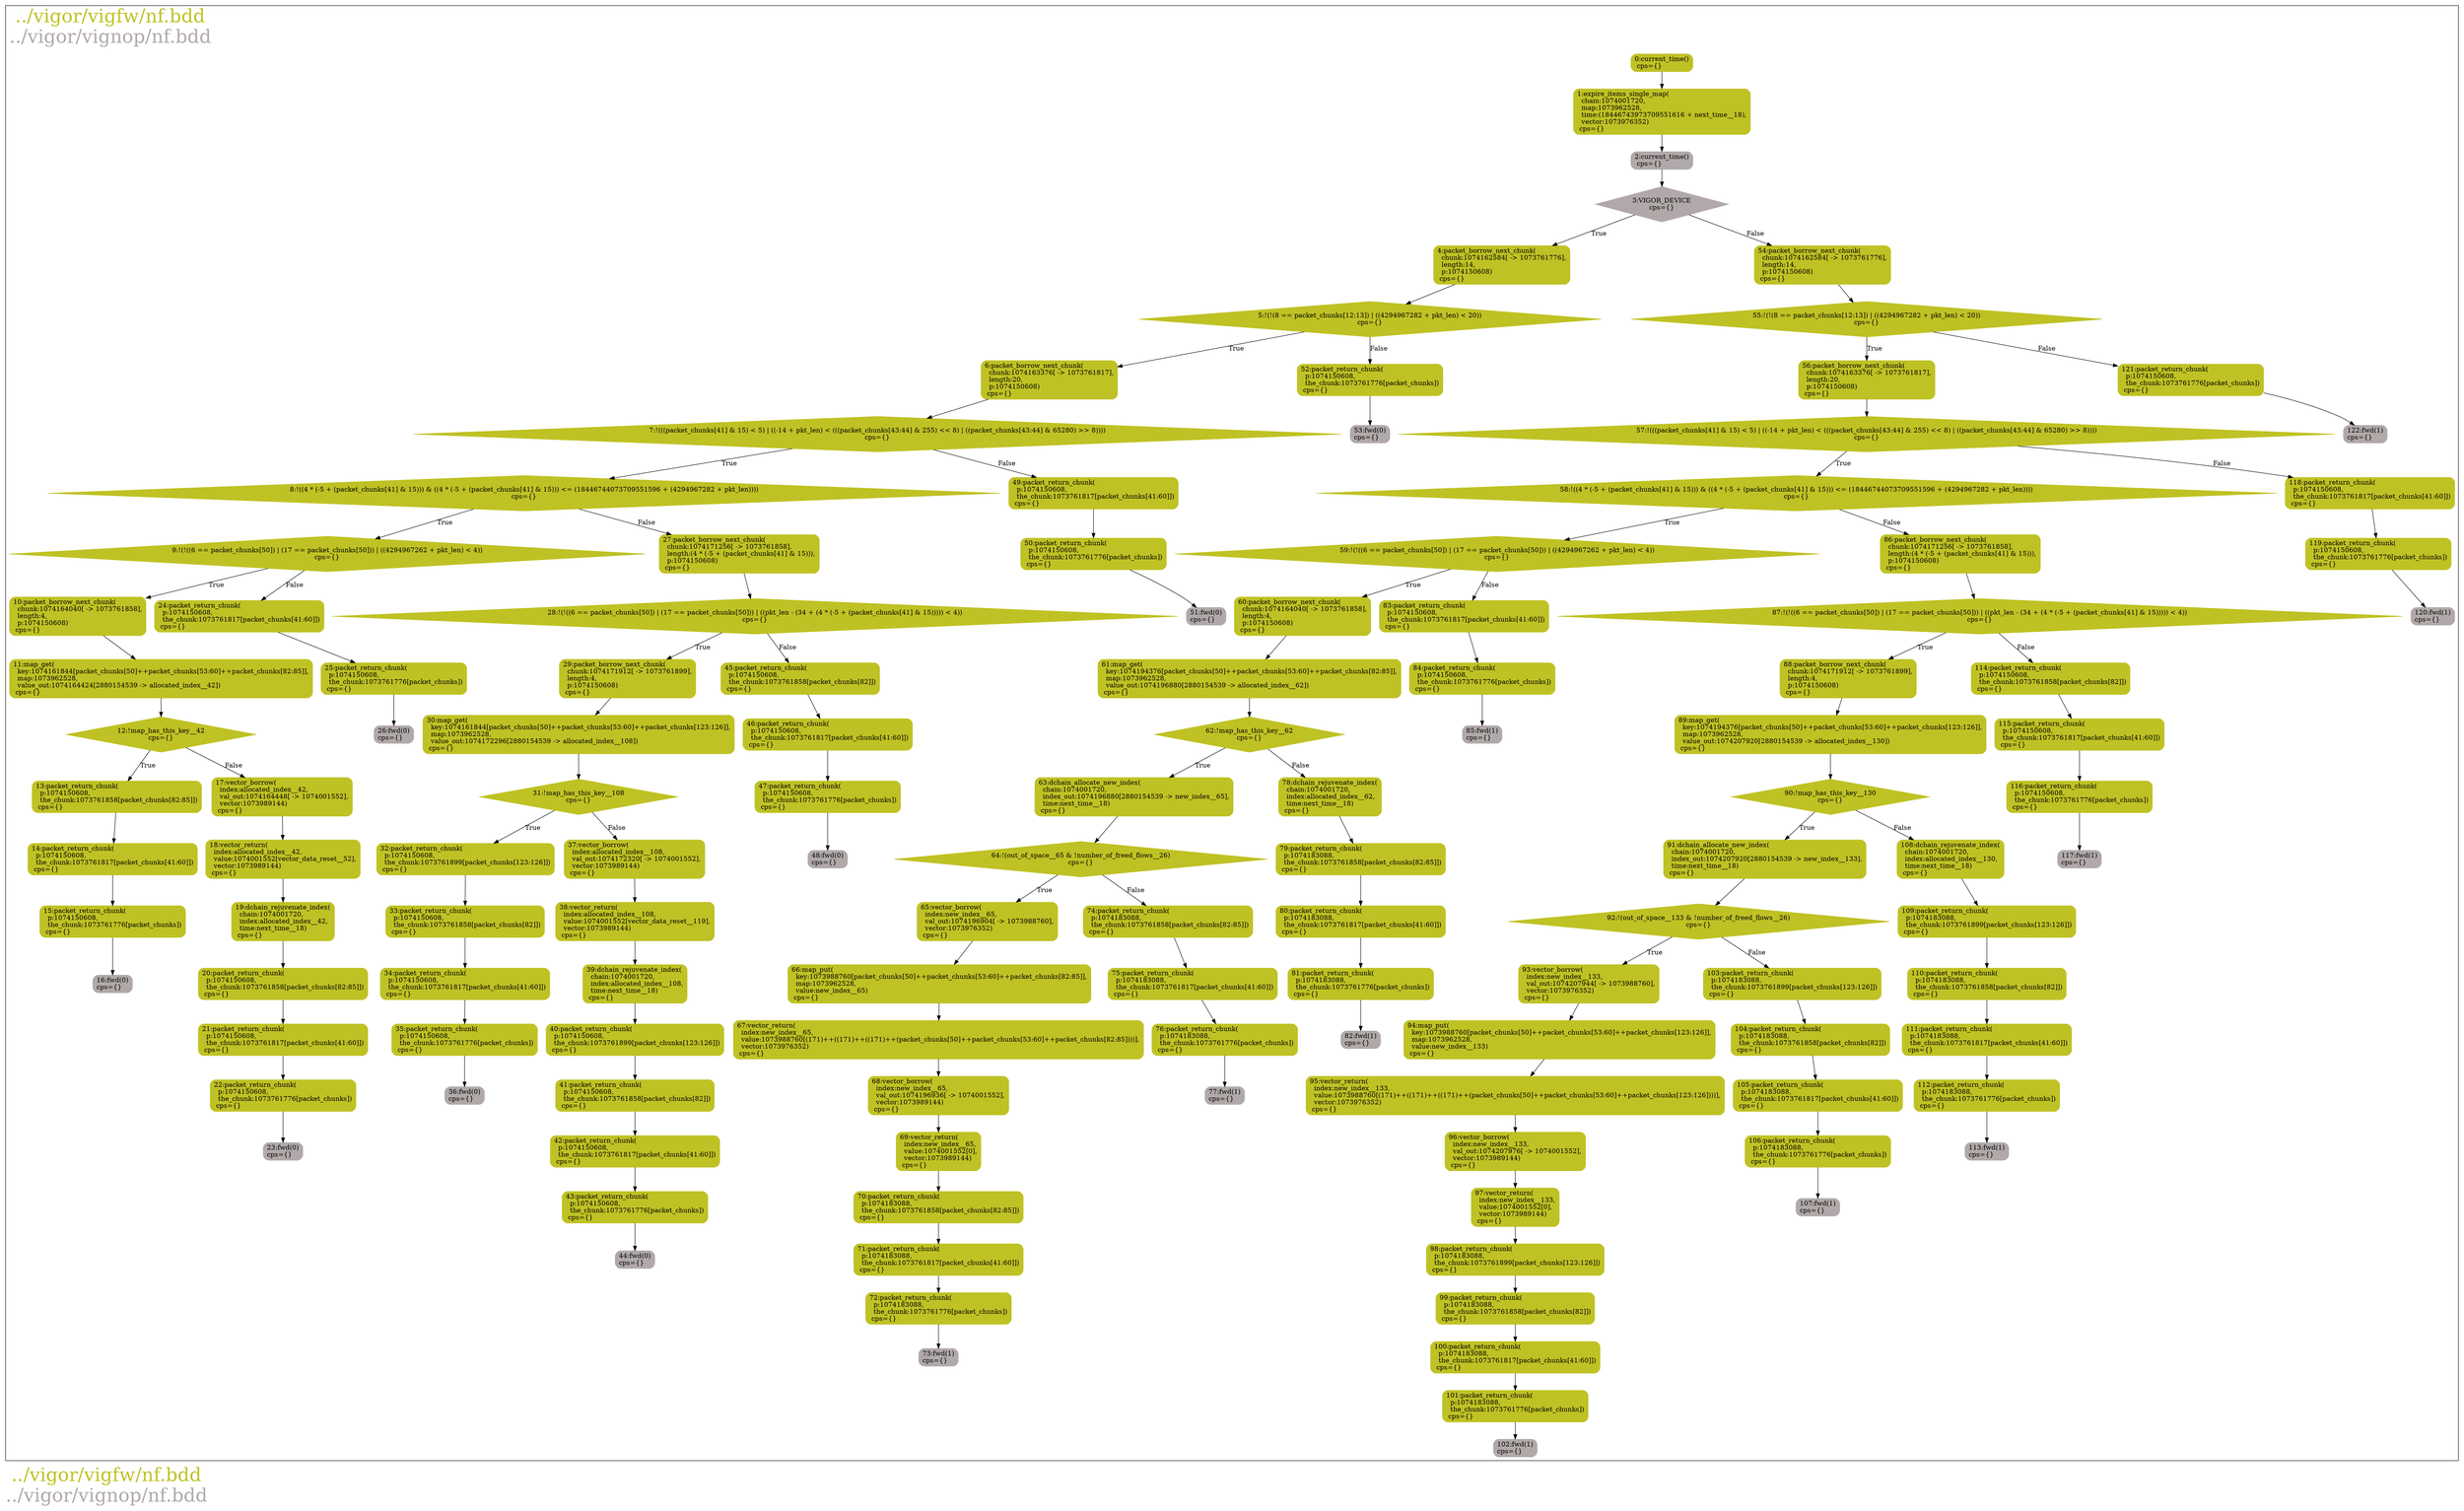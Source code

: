 digraph mygraph {
	label = <<font point-size='40' color='#bfc224'>../vigor/vigfw/nf.bdd</font><br/><font point-size='40' color='#b1a9a9'>../vigor/vignop/nf.bdd</font>>
	labeljust=left;
	node [shape=box style=rounded border=0];
	subgraph clusterprocess {
		node [style="rounded,filled",color=white];
		16 [label="16:fwd(0)\lcps={}\l", color="#b1a9a9"];
		15 [label="15:packet_return_chunk(\l  p:1074150608,\l  the_chunk:1073761776[packet_chunks])\l cps={}\l", color="#bfc224"];
		15 -> 16;
		14 [label="14:packet_return_chunk(\l  p:1074150608,\l  the_chunk:1073761817[packet_chunks[41:60]])\l cps={}\l", color="#bfc224"];
		14 -> 15;
		13 [label="13:packet_return_chunk(\l  p:1074150608,\l  the_chunk:1073761858[packet_chunks[82:85]])\l cps={}\l", color="#bfc224"];
		13 -> 14;
		23 [label="23:fwd(0)\lcps={}\l", color="#b1a9a9"];
		22 [label="22:packet_return_chunk(\l  p:1074150608,\l  the_chunk:1073761776[packet_chunks])\l cps={}\l", color="#bfc224"];
		22 -> 23;
		21 [label="21:packet_return_chunk(\l  p:1074150608,\l  the_chunk:1073761817[packet_chunks[41:60]])\l cps={}\l", color="#bfc224"];
		21 -> 22;
		20 [label="20:packet_return_chunk(\l  p:1074150608,\l  the_chunk:1073761858[packet_chunks[82:85]])\l cps={}\l", color="#bfc224"];
		20 -> 21;
		19 [label="19:dchain_rejuvenate_index(\l  chain:1074001720,\l  index:allocated_index__42,\l  time:next_time__18)\l cps={}\l", color="#bfc224"];
		19 -> 20;
		18 [label="18:vector_return(\l  index:allocated_index__42,\l  value:1074001552[vector_data_reset__52],\l  vector:1073989144)\l cps={}\l", color="#bfc224"];
		18 -> 19;
		17 [label="17:vector_borrow(\l  index:allocated_index__42,\l  val_out:1074164448[ -> 1074001552],\l  vector:1073989144)\l cps={}\l", color="#bfc224"];
		17 -> 18;
		12 [shape=Mdiamond, label="12:!map_has_this_key__42\ncps={}", color="#bfc224"];
		12 -> 13 [label="True"];
		12 -> 17 [label="False"];
		11 [label="11:map_get(\l  key:1074161844[packet_chunks[50]++packet_chunks[53:60]++packet_chunks[82:85]],\l  map:1073962528,\l  value_out:1074164424[2880154539 -> allocated_index__42])\l cps={}\l", color="#bfc224"];
		11 -> 12;
		10 [label="10:packet_borrow_next_chunk(\l  chunk:1074164040[ -> 1073761858],\l  length:4,\l  p:1074150608)\l cps={}\l", color="#bfc224"];
		10 -> 11;
		26 [label="26:fwd(0)\lcps={}\l", color="#b1a9a9"];
		25 [label="25:packet_return_chunk(\l  p:1074150608,\l  the_chunk:1073761776[packet_chunks])\l cps={}\l", color="#bfc224"];
		25 -> 26;
		24 [label="24:packet_return_chunk(\l  p:1074150608,\l  the_chunk:1073761817[packet_chunks[41:60]])\l cps={}\l", color="#bfc224"];
		24 -> 25;
		9 [shape=Mdiamond, label="9:!(!((6 == packet_chunks[50]) | (17 == packet_chunks[50])) | ((4294967262 + pkt_len) < 4))\ncps={}", color="#bfc224"];
		9 -> 10 [label="True"];
		9 -> 24 [label="False"];
		36 [label="36:fwd(0)\lcps={}\l", color="#b1a9a9"];
		35 [label="35:packet_return_chunk(\l  p:1074150608,\l  the_chunk:1073761776[packet_chunks])\l cps={}\l", color="#bfc224"];
		35 -> 36;
		34 [label="34:packet_return_chunk(\l  p:1074150608,\l  the_chunk:1073761817[packet_chunks[41:60]])\l cps={}\l", color="#bfc224"];
		34 -> 35;
		33 [label="33:packet_return_chunk(\l  p:1074150608,\l  the_chunk:1073761858[packet_chunks[82]])\l cps={}\l", color="#bfc224"];
		33 -> 34;
		32 [label="32:packet_return_chunk(\l  p:1074150608,\l  the_chunk:1073761899[packet_chunks[123:126]])\l cps={}\l", color="#bfc224"];
		32 -> 33;
		44 [label="44:fwd(0)\lcps={}\l", color="#b1a9a9"];
		43 [label="43:packet_return_chunk(\l  p:1074150608,\l  the_chunk:1073761776[packet_chunks])\l cps={}\l", color="#bfc224"];
		43 -> 44;
		42 [label="42:packet_return_chunk(\l  p:1074150608,\l  the_chunk:1073761817[packet_chunks[41:60]])\l cps={}\l", color="#bfc224"];
		42 -> 43;
		41 [label="41:packet_return_chunk(\l  p:1074150608,\l  the_chunk:1073761858[packet_chunks[82]])\l cps={}\l", color="#bfc224"];
		41 -> 42;
		40 [label="40:packet_return_chunk(\l  p:1074150608,\l  the_chunk:1073761899[packet_chunks[123:126]])\l cps={}\l", color="#bfc224"];
		40 -> 41;
		39 [label="39:dchain_rejuvenate_index(\l  chain:1074001720,\l  index:allocated_index__108,\l  time:next_time__18)\l cps={}\l", color="#bfc224"];
		39 -> 40;
		38 [label="38:vector_return(\l  index:allocated_index__108,\l  value:1074001552[vector_data_reset__119],\l  vector:1073989144)\l cps={}\l", color="#bfc224"];
		38 -> 39;
		37 [label="37:vector_borrow(\l  index:allocated_index__108,\l  val_out:1074172320[ -> 1074001552],\l  vector:1073989144)\l cps={}\l", color="#bfc224"];
		37 -> 38;
		31 [shape=Mdiamond, label="31:!map_has_this_key__108\ncps={}", color="#bfc224"];
		31 -> 32 [label="True"];
		31 -> 37 [label="False"];
		30 [label="30:map_get(\l  key:1074161844[packet_chunks[50]++packet_chunks[53:60]++packet_chunks[123:126]],\l  map:1073962528,\l  value_out:1074172296[2880154539 -> allocated_index__108])\l cps={}\l", color="#bfc224"];
		30 -> 31;
		29 [label="29:packet_borrow_next_chunk(\l  chunk:1074171912[ -> 1073761899],\l  length:4,\l  p:1074150608)\l cps={}\l", color="#bfc224"];
		29 -> 30;
		48 [label="48:fwd(0)\lcps={}\l", color="#b1a9a9"];
		47 [label="47:packet_return_chunk(\l  p:1074150608,\l  the_chunk:1073761776[packet_chunks])\l cps={}\l", color="#bfc224"];
		47 -> 48;
		46 [label="46:packet_return_chunk(\l  p:1074150608,\l  the_chunk:1073761817[packet_chunks[41:60]])\l cps={}\l", color="#bfc224"];
		46 -> 47;
		45 [label="45:packet_return_chunk(\l  p:1074150608,\l  the_chunk:1073761858[packet_chunks[82]])\l cps={}\l", color="#bfc224"];
		45 -> 46;
		28 [shape=Mdiamond, label="28:!(!((6 == packet_chunks[50]) | (17 == packet_chunks[50])) | ((pkt_len - (34 + (4 * (-5 + (packet_chunks[41] & 15))))) < 4))\ncps={}", color="#bfc224"];
		28 -> 29 [label="True"];
		28 -> 45 [label="False"];
		27 [label="27:packet_borrow_next_chunk(\l  chunk:1074171256[ -> 1073761858],\l  length:(4 * (-5 + (packet_chunks[41] & 15))),\l  p:1074150608)\l cps={}\l", color="#bfc224"];
		27 -> 28;
		8 [shape=Mdiamond, label="8:!((4 * (-5 + (packet_chunks[41] & 15))) & ((4 * (-5 + (packet_chunks[41] & 15))) <= (18446744073709551596 + (4294967282 + pkt_len))))\ncps={}", color="#bfc224"];
		8 -> 9 [label="True"];
		8 -> 27 [label="False"];
		51 [label="51:fwd(0)\lcps={}\l", color="#b1a9a9"];
		50 [label="50:packet_return_chunk(\l  p:1074150608,\l  the_chunk:1073761776[packet_chunks])\l cps={}\l", color="#bfc224"];
		50 -> 51;
		49 [label="49:packet_return_chunk(\l  p:1074150608,\l  the_chunk:1073761817[packet_chunks[41:60]])\l cps={}\l", color="#bfc224"];
		49 -> 50;
		7 [shape=Mdiamond, label="7:!(((packet_chunks[41] & 15) < 5) | ((-14 + pkt_len) < (((packet_chunks[43:44] & 255) << 8) | ((packet_chunks[43:44] & 65280) >> 8))))\ncps={}", color="#bfc224"];
		7 -> 8 [label="True"];
		7 -> 49 [label="False"];
		6 [label="6:packet_borrow_next_chunk(\l  chunk:1074163376[ -> 1073761817],\l  length:20,\l  p:1074150608)\l cps={}\l", color="#bfc224"];
		6 -> 7;
		53 [label="53:fwd(0)\lcps={}\l", color="#b1a9a9"];
		52 [label="52:packet_return_chunk(\l  p:1074150608,\l  the_chunk:1073761776[packet_chunks])\l cps={}\l", color="#bfc224"];
		52 -> 53;
		5 [shape=Mdiamond, label="5:!(!(8 == packet_chunks[12:13]) | ((4294967282 + pkt_len) < 20))\ncps={}", color="#bfc224"];
		5 -> 6 [label="True"];
		5 -> 52 [label="False"];
		4 [label="4:packet_borrow_next_chunk(\l  chunk:1074162584[ -> 1073761776],\l  length:14,\l  p:1074150608)\l cps={}\l", color="#bfc224"];
		4 -> 5;
		73 [label="73:fwd(1)\lcps={}\l", color="#b1a9a9"];
		72 [label="72:packet_return_chunk(\l  p:1074183088,\l  the_chunk:1073761776[packet_chunks])\l cps={}\l", color="#bfc224"];
		72 -> 73;
		71 [label="71:packet_return_chunk(\l  p:1074183088,\l  the_chunk:1073761817[packet_chunks[41:60]])\l cps={}\l", color="#bfc224"];
		71 -> 72;
		70 [label="70:packet_return_chunk(\l  p:1074183088,\l  the_chunk:1073761858[packet_chunks[82:85]])\l cps={}\l", color="#bfc224"];
		70 -> 71;
		69 [label="69:vector_return(\l  index:new_index__65,\l  value:1074001552[0],\l  vector:1073989144)\l cps={}\l", color="#bfc224"];
		69 -> 70;
		68 [label="68:vector_borrow(\l  index:new_index__65,\l  val_out:1074196936[ -> 1074001552],\l  vector:1073989144)\l cps={}\l", color="#bfc224"];
		68 -> 69;
		67 [label="67:vector_return(\l  index:new_index__65,\l  value:1073988760[(171)++((171)++((171)++(packet_chunks[50]++packet_chunks[53:60]++packet_chunks[82:85])))],\l  vector:1073976352)\l cps={}\l", color="#bfc224"];
		67 -> 68;
		66 [label="66:map_put(\l  key:1073988760[packet_chunks[50]++packet_chunks[53:60]++packet_chunks[82:85]],\l  map:1073962528,\l  value:new_index__65)\l cps={}\l", color="#bfc224"];
		66 -> 67;
		65 [label="65:vector_borrow(\l  index:new_index__65,\l  val_out:1074196904[ -> 1073988760],\l  vector:1073976352)\l cps={}\l", color="#bfc224"];
		65 -> 66;
		77 [label="77:fwd(1)\lcps={}\l", color="#b1a9a9"];
		76 [label="76:packet_return_chunk(\l  p:1074183088,\l  the_chunk:1073761776[packet_chunks])\l cps={}\l", color="#bfc224"];
		76 -> 77;
		75 [label="75:packet_return_chunk(\l  p:1074183088,\l  the_chunk:1073761817[packet_chunks[41:60]])\l cps={}\l", color="#bfc224"];
		75 -> 76;
		74 [label="74:packet_return_chunk(\l  p:1074183088,\l  the_chunk:1073761858[packet_chunks[82:85]])\l cps={}\l", color="#bfc224"];
		74 -> 75;
		64 [shape=Mdiamond, label="64:!(out_of_space__65 & !number_of_freed_flows__26)\ncps={}", color="#bfc224"];
		64 -> 65 [label="True"];
		64 -> 74 [label="False"];
		63 [label="63:dchain_allocate_new_index(\l  chain:1074001720,\l  index_out:1074196880[2880154539 -> new_index__65],\l  time:next_time__18)\l cps={}\l", color="#bfc224"];
		63 -> 64;
		82 [label="82:fwd(1)\lcps={}\l", color="#b1a9a9"];
		81 [label="81:packet_return_chunk(\l  p:1074183088,\l  the_chunk:1073761776[packet_chunks])\l cps={}\l", color="#bfc224"];
		81 -> 82;
		80 [label="80:packet_return_chunk(\l  p:1074183088,\l  the_chunk:1073761817[packet_chunks[41:60]])\l cps={}\l", color="#bfc224"];
		80 -> 81;
		79 [label="79:packet_return_chunk(\l  p:1074183088,\l  the_chunk:1073761858[packet_chunks[82:85]])\l cps={}\l", color="#bfc224"];
		79 -> 80;
		78 [label="78:dchain_rejuvenate_index(\l  chain:1074001720,\l  index:allocated_index__62,\l  time:next_time__18)\l cps={}\l", color="#bfc224"];
		78 -> 79;
		62 [shape=Mdiamond, label="62:!map_has_this_key__62\ncps={}", color="#bfc224"];
		62 -> 63 [label="True"];
		62 -> 78 [label="False"];
		61 [label="61:map_get(\l  key:1074194376[packet_chunks[50]++packet_chunks[53:60]++packet_chunks[82:85]],\l  map:1073962528,\l  value_out:1074196880[2880154539 -> allocated_index__62])\l cps={}\l", color="#bfc224"];
		61 -> 62;
		60 [label="60:packet_borrow_next_chunk(\l  chunk:1074164040[ -> 1073761858],\l  length:4,\l  p:1074150608)\l cps={}\l", color="#bfc224"];
		60 -> 61;
		85 [label="85:fwd(1)\lcps={}\l", color="#b1a9a9"];
		84 [label="84:packet_return_chunk(\l  p:1074150608,\l  the_chunk:1073761776[packet_chunks])\l cps={}\l", color="#bfc224"];
		84 -> 85;
		83 [label="83:packet_return_chunk(\l  p:1074150608,\l  the_chunk:1073761817[packet_chunks[41:60]])\l cps={}\l", color="#bfc224"];
		83 -> 84;
		59 [shape=Mdiamond, label="59:!(!((6 == packet_chunks[50]) | (17 == packet_chunks[50])) | ((4294967262 + pkt_len) < 4))\ncps={}", color="#bfc224"];
		59 -> 60 [label="True"];
		59 -> 83 [label="False"];
		102 [label="102:fwd(1)\lcps={}\l", color="#b1a9a9"];
		101 [label="101:packet_return_chunk(\l  p:1074183088,\l  the_chunk:1073761776[packet_chunks])\l cps={}\l", color="#bfc224"];
		101 -> 102;
		100 [label="100:packet_return_chunk(\l  p:1074183088,\l  the_chunk:1073761817[packet_chunks[41:60]])\l cps={}\l", color="#bfc224"];
		100 -> 101;
		99 [label="99:packet_return_chunk(\l  p:1074183088,\l  the_chunk:1073761858[packet_chunks[82]])\l cps={}\l", color="#bfc224"];
		99 -> 100;
		98 [label="98:packet_return_chunk(\l  p:1074183088,\l  the_chunk:1073761899[packet_chunks[123:126]])\l cps={}\l", color="#bfc224"];
		98 -> 99;
		97 [label="97:vector_return(\l  index:new_index__133,\l  value:1074001552[0],\l  vector:1073989144)\l cps={}\l", color="#bfc224"];
		97 -> 98;
		96 [label="96:vector_borrow(\l  index:new_index__133,\l  val_out:1074207976[ -> 1074001552],\l  vector:1073989144)\l cps={}\l", color="#bfc224"];
		96 -> 97;
		95 [label="95:vector_return(\l  index:new_index__133,\l  value:1073988760[(171)++((171)++((171)++(packet_chunks[50]++packet_chunks[53:60]++packet_chunks[123:126])))],\l  vector:1073976352)\l cps={}\l", color="#bfc224"];
		95 -> 96;
		94 [label="94:map_put(\l  key:1073988760[packet_chunks[50]++packet_chunks[53:60]++packet_chunks[123:126]],\l  map:1073962528,\l  value:new_index__133)\l cps={}\l", color="#bfc224"];
		94 -> 95;
		93 [label="93:vector_borrow(\l  index:new_index__133,\l  val_out:1074207944[ -> 1073988760],\l  vector:1073976352)\l cps={}\l", color="#bfc224"];
		93 -> 94;
		107 [label="107:fwd(1)\lcps={}\l", color="#b1a9a9"];
		106 [label="106:packet_return_chunk(\l  p:1074183088,\l  the_chunk:1073761776[packet_chunks])\l cps={}\l", color="#bfc224"];
		106 -> 107;
		105 [label="105:packet_return_chunk(\l  p:1074183088,\l  the_chunk:1073761817[packet_chunks[41:60]])\l cps={}\l", color="#bfc224"];
		105 -> 106;
		104 [label="104:packet_return_chunk(\l  p:1074183088,\l  the_chunk:1073761858[packet_chunks[82]])\l cps={}\l", color="#bfc224"];
		104 -> 105;
		103 [label="103:packet_return_chunk(\l  p:1074183088,\l  the_chunk:1073761899[packet_chunks[123:126]])\l cps={}\l", color="#bfc224"];
		103 -> 104;
		92 [shape=Mdiamond, label="92:!(out_of_space__133 & !number_of_freed_flows__26)\ncps={}", color="#bfc224"];
		92 -> 93 [label="True"];
		92 -> 103 [label="False"];
		91 [label="91:dchain_allocate_new_index(\l  chain:1074001720,\l  index_out:1074207920[2880154539 -> new_index__133],\l  time:next_time__18)\l cps={}\l", color="#bfc224"];
		91 -> 92;
		113 [label="113:fwd(1)\lcps={}\l", color="#b1a9a9"];
		112 [label="112:packet_return_chunk(\l  p:1074183088,\l  the_chunk:1073761776[packet_chunks])\l cps={}\l", color="#bfc224"];
		112 -> 113;
		111 [label="111:packet_return_chunk(\l  p:1074183088,\l  the_chunk:1073761817[packet_chunks[41:60]])\l cps={}\l", color="#bfc224"];
		111 -> 112;
		110 [label="110:packet_return_chunk(\l  p:1074183088,\l  the_chunk:1073761858[packet_chunks[82]])\l cps={}\l", color="#bfc224"];
		110 -> 111;
		109 [label="109:packet_return_chunk(\l  p:1074183088,\l  the_chunk:1073761899[packet_chunks[123:126]])\l cps={}\l", color="#bfc224"];
		109 -> 110;
		108 [label="108:dchain_rejuvenate_index(\l  chain:1074001720,\l  index:allocated_index__130,\l  time:next_time__18)\l cps={}\l", color="#bfc224"];
		108 -> 109;
		90 [shape=Mdiamond, label="90:!map_has_this_key__130\ncps={}", color="#bfc224"];
		90 -> 91 [label="True"];
		90 -> 108 [label="False"];
		89 [label="89:map_get(\l  key:1074194376[packet_chunks[50]++packet_chunks[53:60]++packet_chunks[123:126]],\l  map:1073962528,\l  value_out:1074207920[2880154539 -> allocated_index__130])\l cps={}\l", color="#bfc224"];
		89 -> 90;
		88 [label="88:packet_borrow_next_chunk(\l  chunk:1074171912[ -> 1073761899],\l  length:4,\l  p:1074150608)\l cps={}\l", color="#bfc224"];
		88 -> 89;
		117 [label="117:fwd(1)\lcps={}\l", color="#b1a9a9"];
		116 [label="116:packet_return_chunk(\l  p:1074150608,\l  the_chunk:1073761776[packet_chunks])\l cps={}\l", color="#bfc224"];
		116 -> 117;
		115 [label="115:packet_return_chunk(\l  p:1074150608,\l  the_chunk:1073761817[packet_chunks[41:60]])\l cps={}\l", color="#bfc224"];
		115 -> 116;
		114 [label="114:packet_return_chunk(\l  p:1074150608,\l  the_chunk:1073761858[packet_chunks[82]])\l cps={}\l", color="#bfc224"];
		114 -> 115;
		87 [shape=Mdiamond, label="87:!(!((6 == packet_chunks[50]) | (17 == packet_chunks[50])) | ((pkt_len - (34 + (4 * (-5 + (packet_chunks[41] & 15))))) < 4))\ncps={}", color="#bfc224"];
		87 -> 88 [label="True"];
		87 -> 114 [label="False"];
		86 [label="86:packet_borrow_next_chunk(\l  chunk:1074171256[ -> 1073761858],\l  length:(4 * (-5 + (packet_chunks[41] & 15))),\l  p:1074150608)\l cps={}\l", color="#bfc224"];
		86 -> 87;
		58 [shape=Mdiamond, label="58:!((4 * (-5 + (packet_chunks[41] & 15))) & ((4 * (-5 + (packet_chunks[41] & 15))) <= (18446744073709551596 + (4294967282 + pkt_len))))\ncps={}", color="#bfc224"];
		58 -> 59 [label="True"];
		58 -> 86 [label="False"];
		120 [label="120:fwd(1)\lcps={}\l", color="#b1a9a9"];
		119 [label="119:packet_return_chunk(\l  p:1074150608,\l  the_chunk:1073761776[packet_chunks])\l cps={}\l", color="#bfc224"];
		119 -> 120;
		118 [label="118:packet_return_chunk(\l  p:1074150608,\l  the_chunk:1073761817[packet_chunks[41:60]])\l cps={}\l", color="#bfc224"];
		118 -> 119;
		57 [shape=Mdiamond, label="57:!(((packet_chunks[41] & 15) < 5) | ((-14 + pkt_len) < (((packet_chunks[43:44] & 255) << 8) | ((packet_chunks[43:44] & 65280) >> 8))))\ncps={}", color="#bfc224"];
		57 -> 58 [label="True"];
		57 -> 118 [label="False"];
		56 [label="56:packet_borrow_next_chunk(\l  chunk:1074163376[ -> 1073761817],\l  length:20,\l  p:1074150608)\l cps={}\l", color="#bfc224"];
		56 -> 57;
		122 [label="122:fwd(1)\lcps={}\l", color="#b1a9a9"];
		121 [label="121:packet_return_chunk(\l  p:1074150608,\l  the_chunk:1073761776[packet_chunks])\l cps={}\l", color="#bfc224"];
		121 -> 122;
		55 [shape=Mdiamond, label="55:!(!(8 == packet_chunks[12:13]) | ((4294967282 + pkt_len) < 20))\ncps={}", color="#bfc224"];
		55 -> 56 [label="True"];
		55 -> 121 [label="False"];
		54 [label="54:packet_borrow_next_chunk(\l  chunk:1074162584[ -> 1073761776],\l  length:14,\l  p:1074150608)\l cps={}\l", color="#bfc224"];
		54 -> 55;
		3 [shape=Mdiamond, label="3:VIGOR_DEVICE\ncps={}", color="#b1a9a9"];
		3 -> 4 [label="True"];
		3 -> 54 [label="False"];
		2 [label="2:current_time()\l cps={}\l", color="#b1a9a9"];
		2 -> 3;
		1 [label="1:expire_items_single_map(\l  chain:1074001720,\l  map:1073962528,\l  time:(18446743973709551616 + next_time__18),\l  vector:1073976352)\l cps={}\l", color="#bfc224"];
		1 -> 2;
		0 [label="0:current_time()\l cps={}\l", color="#bfc224"];
		0 -> 1;
	}
}